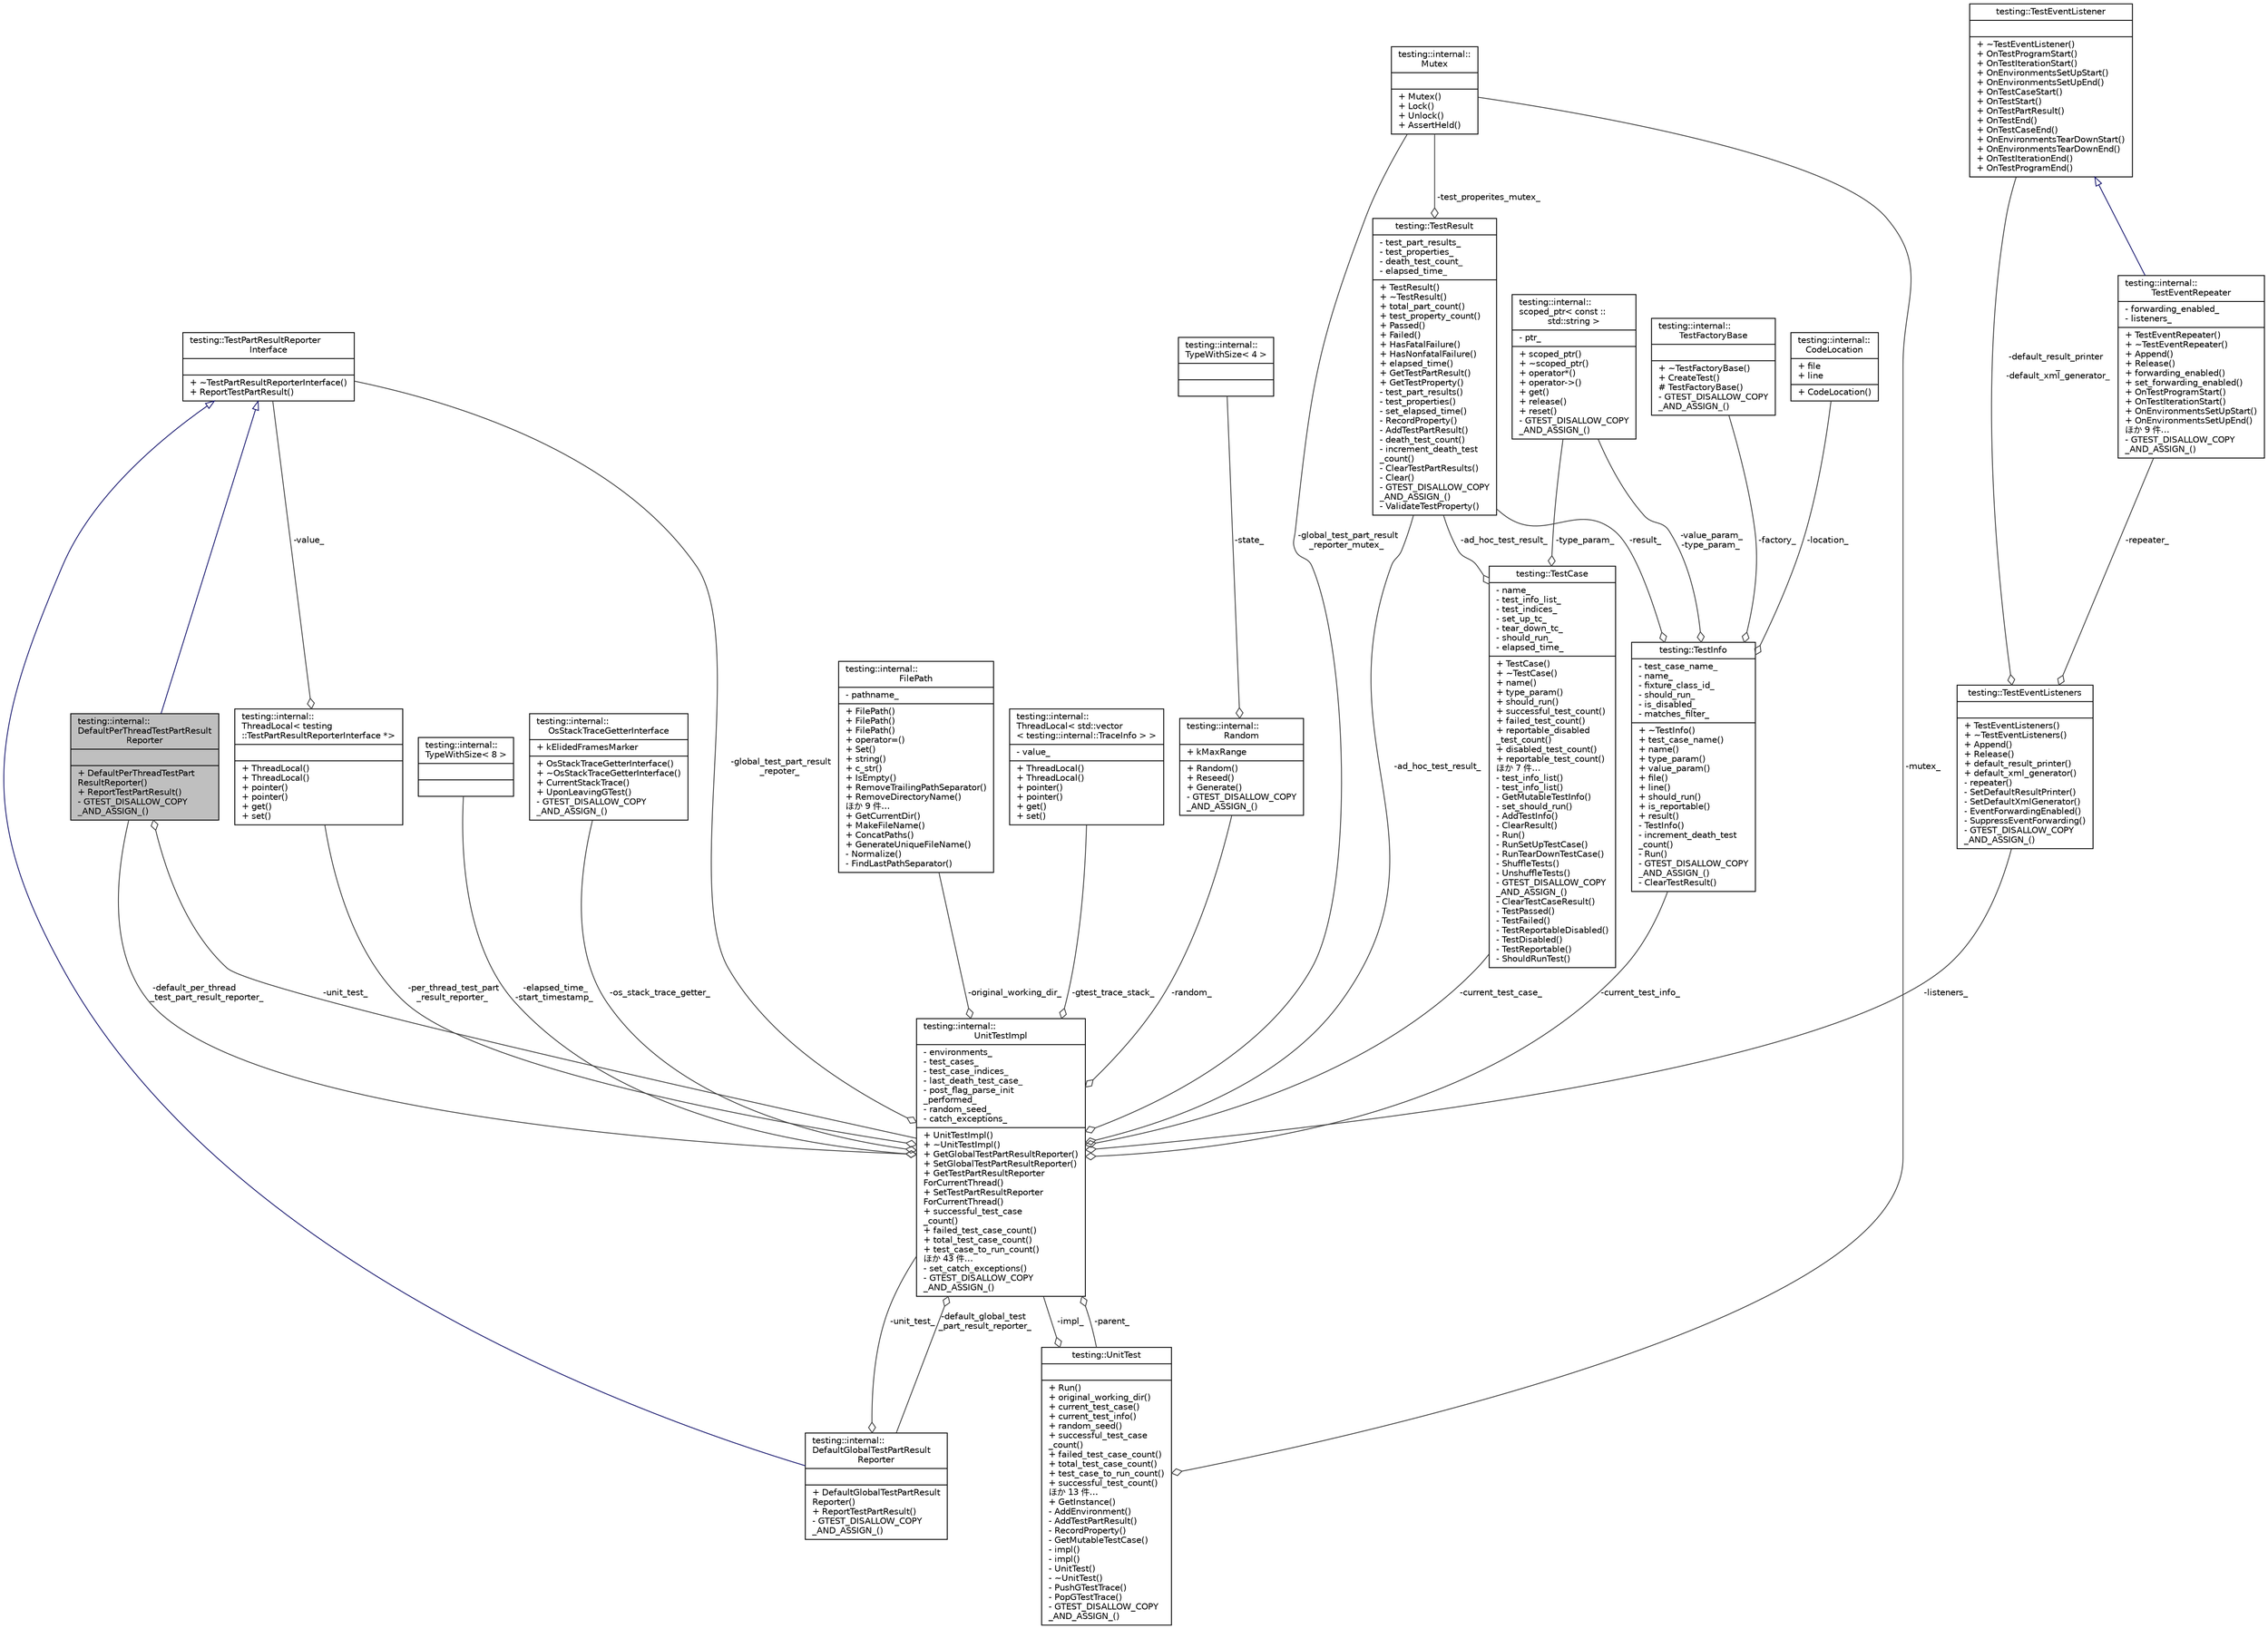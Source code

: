 digraph "testing::internal::DefaultPerThreadTestPartResultReporter"
{
  edge [fontname="Helvetica",fontsize="10",labelfontname="Helvetica",labelfontsize="10"];
  node [fontname="Helvetica",fontsize="10",shape=record];
  Node2 [label="{testing::internal::\lDefaultPerThreadTestPartResult\lReporter\n||+ DefaultPerThreadTestPart\lResultReporter()\l+ ReportTestPartResult()\l- GTEST_DISALLOW_COPY\l_AND_ASSIGN_()\l}",height=0.2,width=0.4,color="black", fillcolor="grey75", style="filled", fontcolor="black"];
  Node3 -> Node2 [dir="back",color="midnightblue",fontsize="10",style="solid",arrowtail="onormal",fontname="Helvetica"];
  Node3 [label="{testing::TestPartResultReporter\lInterface\n||+ ~TestPartResultReporterInterface()\l+ ReportTestPartResult()\l}",height=0.2,width=0.4,color="black", fillcolor="white", style="filled",URL="$da/d6e/classtesting_1_1_test_part_result_reporter_interface.html"];
  Node4 -> Node2 [color="grey25",fontsize="10",style="solid",label=" -unit_test_" ,arrowhead="odiamond",fontname="Helvetica"];
  Node4 [label="{testing::internal::\lUnitTestImpl\n|- environments_\l- test_cases_\l- test_case_indices_\l- last_death_test_case_\l- post_flag_parse_init\l_performed_\l- random_seed_\l- catch_exceptions_\l|+ UnitTestImpl()\l+ ~UnitTestImpl()\l+ GetGlobalTestPartResultReporter()\l+ SetGlobalTestPartResultReporter()\l+ GetTestPartResultReporter\lForCurrentThread()\l+ SetTestPartResultReporter\lForCurrentThread()\l+ successful_test_case\l_count()\l+ failed_test_case_count()\l+ total_test_case_count()\l+ test_case_to_run_count()\lほか 43 件…\l- set_catch_exceptions()\l- GTEST_DISALLOW_COPY\l_AND_ASSIGN_()\l}",height=0.2,width=0.4,color="black", fillcolor="white", style="filled",URL="$d7/dda/classtesting_1_1internal_1_1_unit_test_impl.html"];
  Node5 -> Node4 [color="grey25",fontsize="10",style="solid",label=" -random_" ,arrowhead="odiamond",fontname="Helvetica"];
  Node5 [label="{testing::internal::\lRandom\n|+ kMaxRange\l|+ Random()\l+ Reseed()\l+ Generate()\l- GTEST_DISALLOW_COPY\l_AND_ASSIGN_()\l}",height=0.2,width=0.4,color="black", fillcolor="white", style="filled",URL="$db/da2/classtesting_1_1internal_1_1_random.html"];
  Node6 -> Node5 [color="grey25",fontsize="10",style="solid",label=" -state_" ,arrowhead="odiamond",fontname="Helvetica"];
  Node6 [label="{testing::internal::\lTypeWithSize\< 4 \>\n||}",height=0.2,width=0.4,color="black", fillcolor="white", style="filled",URL="$d1/d9a/classtesting_1_1internal_1_1_type_with_size_3_014_01_4.html"];
  Node7 -> Node4 [color="grey25",fontsize="10",style="solid",label=" -ad_hoc_test_result_" ,arrowhead="odiamond",fontname="Helvetica"];
  Node7 [label="{testing::TestResult\n|- test_part_results_\l- test_properties_\l- death_test_count_\l- elapsed_time_\l|+ TestResult()\l+ ~TestResult()\l+ total_part_count()\l+ test_property_count()\l+ Passed()\l+ Failed()\l+ HasFatalFailure()\l+ HasNonfatalFailure()\l+ elapsed_time()\l+ GetTestPartResult()\l+ GetTestProperty()\l- test_part_results()\l- test_properties()\l- set_elapsed_time()\l- RecordProperty()\l- AddTestPartResult()\l- death_test_count()\l- increment_death_test\l_count()\l- ClearTestPartResults()\l- Clear()\l- GTEST_DISALLOW_COPY\l_AND_ASSIGN_()\l- ValidateTestProperty()\l}",height=0.2,width=0.4,color="black", fillcolor="white", style="filled",URL="$d1/d69/classtesting_1_1_test_result.html"];
  Node8 -> Node7 [color="grey25",fontsize="10",style="solid",label=" -test_properites_mutex_" ,arrowhead="odiamond",fontname="Helvetica"];
  Node8 [label="{testing::internal::\lMutex\n||+ Mutex()\l+ Lock()\l+ Unlock()\l+ AssertHeld()\l}",height=0.2,width=0.4,color="black", fillcolor="white", style="filled",URL="$d8/d77/classtesting_1_1internal_1_1_mutex.html"];
  Node9 -> Node4 [color="grey25",fontsize="10",style="solid",label=" -parent_" ,arrowhead="odiamond",fontname="Helvetica"];
  Node9 [label="{testing::UnitTest\n||+ Run()\l+ original_working_dir()\l+ current_test_case()\l+ current_test_info()\l+ random_seed()\l+ successful_test_case\l_count()\l+ failed_test_case_count()\l+ total_test_case_count()\l+ test_case_to_run_count()\l+ successful_test_count()\lほか 13 件…\l+ GetInstance()\l- AddEnvironment()\l- AddTestPartResult()\l- RecordProperty()\l- GetMutableTestCase()\l- impl()\l- impl()\l- UnitTest()\l- ~UnitTest()\l- PushGTestTrace()\l- PopGTestTrace()\l- GTEST_DISALLOW_COPY\l_AND_ASSIGN_()\l}",height=0.2,width=0.4,color="black", fillcolor="white", style="filled",URL="$d7/d47/classtesting_1_1_unit_test.html"];
  Node4 -> Node9 [color="grey25",fontsize="10",style="solid",label=" -impl_" ,arrowhead="odiamond",fontname="Helvetica"];
  Node8 -> Node9 [color="grey25",fontsize="10",style="solid",label=" -mutex_" ,arrowhead="odiamond",fontname="Helvetica"];
  Node10 -> Node4 [color="grey25",fontsize="10",style="solid",label=" -elapsed_time_\n-start_timestamp_" ,arrowhead="odiamond",fontname="Helvetica"];
  Node10 [label="{testing::internal::\lTypeWithSize\< 8 \>\n||}",height=0.2,width=0.4,color="black", fillcolor="white", style="filled",URL="$dc/d95/classtesting_1_1internal_1_1_type_with_size_3_018_01_4.html"];
  Node3 -> Node4 [color="grey25",fontsize="10",style="solid",label=" -global_test_part_result\l_repoter_" ,arrowhead="odiamond",fontname="Helvetica"];
  Node11 -> Node4 [color="grey25",fontsize="10",style="solid",label=" -os_stack_trace_getter_" ,arrowhead="odiamond",fontname="Helvetica"];
  Node11 [label="{testing::internal::\lOsStackTraceGetterInterface\n|+ kElidedFramesMarker\l|+ OsStackTraceGetterInterface()\l+ ~OsStackTraceGetterInterface()\l+ CurrentStackTrace()\l+ UponLeavingGTest()\l- GTEST_DISALLOW_COPY\l_AND_ASSIGN_()\l}",height=0.2,width=0.4,color="black", fillcolor="white", style="filled",URL="$d7/d10/classtesting_1_1internal_1_1_os_stack_trace_getter_interface.html"];
  Node12 -> Node4 [color="grey25",fontsize="10",style="solid",label=" -listeners_" ,arrowhead="odiamond",fontname="Helvetica"];
  Node12 [label="{testing::TestEventListeners\n||+ TestEventListeners()\l+ ~TestEventListeners()\l+ Append()\l+ Release()\l+ default_result_printer()\l+ default_xml_generator()\l- repeater()\l- SetDefaultResultPrinter()\l- SetDefaultXmlGenerator()\l- EventForwardingEnabled()\l- SuppressEventForwarding()\l- GTEST_DISALLOW_COPY\l_AND_ASSIGN_()\l}",height=0.2,width=0.4,color="black", fillcolor="white", style="filled",URL="$df/dab/classtesting_1_1_test_event_listeners.html"];
  Node13 -> Node12 [color="grey25",fontsize="10",style="solid",label=" -repeater_" ,arrowhead="odiamond",fontname="Helvetica"];
  Node13 [label="{testing::internal::\lTestEventRepeater\n|- forwarding_enabled_\l- listeners_\l|+ TestEventRepeater()\l+ ~TestEventRepeater()\l+ Append()\l+ Release()\l+ forwarding_enabled()\l+ set_forwarding_enabled()\l+ OnTestProgramStart()\l+ OnTestIterationStart()\l+ OnEnvironmentsSetUpStart()\l+ OnEnvironmentsSetUpEnd()\lほか 9 件…\l- GTEST_DISALLOW_COPY\l_AND_ASSIGN_()\l}",height=0.2,width=0.4,color="black", fillcolor="white", style="filled",URL="$d2/d7d/classtesting_1_1internal_1_1_test_event_repeater.html"];
  Node14 -> Node13 [dir="back",color="midnightblue",fontsize="10",style="solid",arrowtail="onormal",fontname="Helvetica"];
  Node14 [label="{testing::TestEventListener\n||+ ~TestEventListener()\l+ OnTestProgramStart()\l+ OnTestIterationStart()\l+ OnEnvironmentsSetUpStart()\l+ OnEnvironmentsSetUpEnd()\l+ OnTestCaseStart()\l+ OnTestStart()\l+ OnTestPartResult()\l+ OnTestEnd()\l+ OnTestCaseEnd()\l+ OnEnvironmentsTearDownStart()\l+ OnEnvironmentsTearDownEnd()\l+ OnTestIterationEnd()\l+ OnTestProgramEnd()\l}",height=0.2,width=0.4,color="black", fillcolor="white", style="filled",URL="$d1/d46/classtesting_1_1_test_event_listener.html"];
  Node14 -> Node12 [color="grey25",fontsize="10",style="solid",label=" -default_result_printer\l_\n-default_xml_generator_" ,arrowhead="odiamond",fontname="Helvetica"];
  Node15 -> Node4 [color="grey25",fontsize="10",style="solid",label=" -original_working_dir_" ,arrowhead="odiamond",fontname="Helvetica"];
  Node15 [label="{testing::internal::\lFilePath\n|- pathname_\l|+ FilePath()\l+ FilePath()\l+ FilePath()\l+ operator=()\l+ Set()\l+ string()\l+ c_str()\l+ IsEmpty()\l+ RemoveTrailingPathSeparator()\l+ RemoveDirectoryName()\lほか 9 件…\l+ GetCurrentDir()\l+ MakeFileName()\l+ ConcatPaths()\l+ GenerateUniqueFileName()\l- Normalize()\l- FindLastPathSeparator()\l}",height=0.2,width=0.4,color="black", fillcolor="white", style="filled",URL="$de/d14/classtesting_1_1internal_1_1_file_path.html"];
  Node8 -> Node4 [color="grey25",fontsize="10",style="solid",label=" -global_test_part_result\l_reporter_mutex_" ,arrowhead="odiamond",fontname="Helvetica"];
  Node16 -> Node4 [color="grey25",fontsize="10",style="solid",label=" -default_global_test\l_part_result_reporter_" ,arrowhead="odiamond",fontname="Helvetica"];
  Node16 [label="{testing::internal::\lDefaultGlobalTestPartResult\lReporter\n||+ DefaultGlobalTestPartResult\lReporter()\l+ ReportTestPartResult()\l- GTEST_DISALLOW_COPY\l_AND_ASSIGN_()\l}",height=0.2,width=0.4,color="black", fillcolor="white", style="filled",URL="$d5/d5b/classtesting_1_1internal_1_1_default_global_test_part_result_reporter.html"];
  Node3 -> Node16 [dir="back",color="midnightblue",fontsize="10",style="solid",arrowtail="onormal",fontname="Helvetica"];
  Node4 -> Node16 [color="grey25",fontsize="10",style="solid",label=" -unit_test_" ,arrowhead="odiamond",fontname="Helvetica"];
  Node2 -> Node4 [color="grey25",fontsize="10",style="solid",label=" -default_per_thread\l_test_part_result_reporter_" ,arrowhead="odiamond",fontname="Helvetica"];
  Node17 -> Node4 [color="grey25",fontsize="10",style="solid",label=" -gtest_trace_stack_" ,arrowhead="odiamond",fontname="Helvetica"];
  Node17 [label="{testing::internal::\lThreadLocal\< std::vector\l\< testing::internal::TraceInfo \> \>\n|- value_\l|+ ThreadLocal()\l+ ThreadLocal()\l+ pointer()\l+ pointer()\l+ get()\l+ set()\l}",height=0.2,width=0.4,color="black", fillcolor="white", style="filled",URL="$dd/d13/classtesting_1_1internal_1_1_thread_local.html"];
  Node18 -> Node4 [color="grey25",fontsize="10",style="solid",label=" -current_test_case_" ,arrowhead="odiamond",fontname="Helvetica"];
  Node18 [label="{testing::TestCase\n|- name_\l- test_info_list_\l- test_indices_\l- set_up_tc_\l- tear_down_tc_\l- should_run_\l- elapsed_time_\l|+ TestCase()\l+ ~TestCase()\l+ name()\l+ type_param()\l+ should_run()\l+ successful_test_count()\l+ failed_test_count()\l+ reportable_disabled\l_test_count()\l+ disabled_test_count()\l+ reportable_test_count()\lほか 7 件…\l- test_info_list()\l- test_info_list()\l- GetMutableTestInfo()\l- set_should_run()\l- AddTestInfo()\l- ClearResult()\l- Run()\l- RunSetUpTestCase()\l- RunTearDownTestCase()\l- ShuffleTests()\l- UnshuffleTests()\l- GTEST_DISALLOW_COPY\l_AND_ASSIGN_()\l- ClearTestCaseResult()\l- TestPassed()\l- TestFailed()\l- TestReportableDisabled()\l- TestDisabled()\l- TestReportable()\l- ShouldRunTest()\l}",height=0.2,width=0.4,color="black", fillcolor="white", style="filled",URL="$d0/dfa/classtesting_1_1_test_case.html"];
  Node7 -> Node18 [color="grey25",fontsize="10",style="solid",label=" -ad_hoc_test_result_" ,arrowhead="odiamond",fontname="Helvetica"];
  Node19 -> Node18 [color="grey25",fontsize="10",style="solid",label=" -type_param_" ,arrowhead="odiamond",fontname="Helvetica"];
  Node19 [label="{testing::internal::\lscoped_ptr\< const ::\lstd::string \>\n|- ptr_\l|+ scoped_ptr()\l+ ~scoped_ptr()\l+ operator*()\l+ operator-\>()\l+ get()\l+ release()\l+ reset()\l- GTEST_DISALLOW_COPY\l_AND_ASSIGN_()\l}",height=0.2,width=0.4,color="black", fillcolor="white", style="filled",URL="$de/d6a/classtesting_1_1internal_1_1scoped__ptr.html"];
  Node20 -> Node4 [color="grey25",fontsize="10",style="solid",label=" -per_thread_test_part\l_result_reporter_" ,arrowhead="odiamond",fontname="Helvetica"];
  Node20 [label="{testing::internal::\lThreadLocal\< testing\l::TestPartResultReporterInterface *\>\n||+ ThreadLocal()\l+ ThreadLocal()\l+ pointer()\l+ pointer()\l+ get()\l+ set()\l}",height=0.2,width=0.4,color="black", fillcolor="white", style="filled",URL="$dd/d13/classtesting_1_1internal_1_1_thread_local.html"];
  Node3 -> Node20 [color="grey25",fontsize="10",style="solid",label=" -value_" ,arrowhead="odiamond",fontname="Helvetica"];
  Node21 -> Node4 [color="grey25",fontsize="10",style="solid",label=" -current_test_info_" ,arrowhead="odiamond",fontname="Helvetica"];
  Node21 [label="{testing::TestInfo\n|- test_case_name_\l- name_\l- fixture_class_id_\l- should_run_\l- is_disabled_\l- matches_filter_\l|+ ~TestInfo()\l+ test_case_name()\l+ name()\l+ type_param()\l+ value_param()\l+ file()\l+ line()\l+ should_run()\l+ is_reportable()\l+ result()\l- TestInfo()\l- increment_death_test\l_count()\l- Run()\l- GTEST_DISALLOW_COPY\l_AND_ASSIGN_()\l- ClearTestResult()\l}",height=0.2,width=0.4,color="black", fillcolor="white", style="filled",URL="$d1/d79/classtesting_1_1_test_info.html"];
  Node7 -> Node21 [color="grey25",fontsize="10",style="solid",label=" -result_" ,arrowhead="odiamond",fontname="Helvetica"];
  Node22 -> Node21 [color="grey25",fontsize="10",style="solid",label=" -factory_" ,arrowhead="odiamond",fontname="Helvetica"];
  Node22 [label="{testing::internal::\lTestFactoryBase\n||+ ~TestFactoryBase()\l+ CreateTest()\l# TestFactoryBase()\l- GTEST_DISALLOW_COPY\l_AND_ASSIGN_()\l}",height=0.2,width=0.4,color="black", fillcolor="white", style="filled",URL="$d8/d8b/classtesting_1_1internal_1_1_test_factory_base.html"];
  Node23 -> Node21 [color="grey25",fontsize="10",style="solid",label=" -location_" ,arrowhead="odiamond",fontname="Helvetica"];
  Node23 [label="{testing::internal::\lCodeLocation\n|+ file\l+ line\l|+ CodeLocation()\l}",height=0.2,width=0.4,color="black", fillcolor="white", style="filled",URL="$d7/d69/structtesting_1_1internal_1_1_code_location.html"];
  Node19 -> Node21 [color="grey25",fontsize="10",style="solid",label=" -value_param_\n-type_param_" ,arrowhead="odiamond",fontname="Helvetica"];
}
